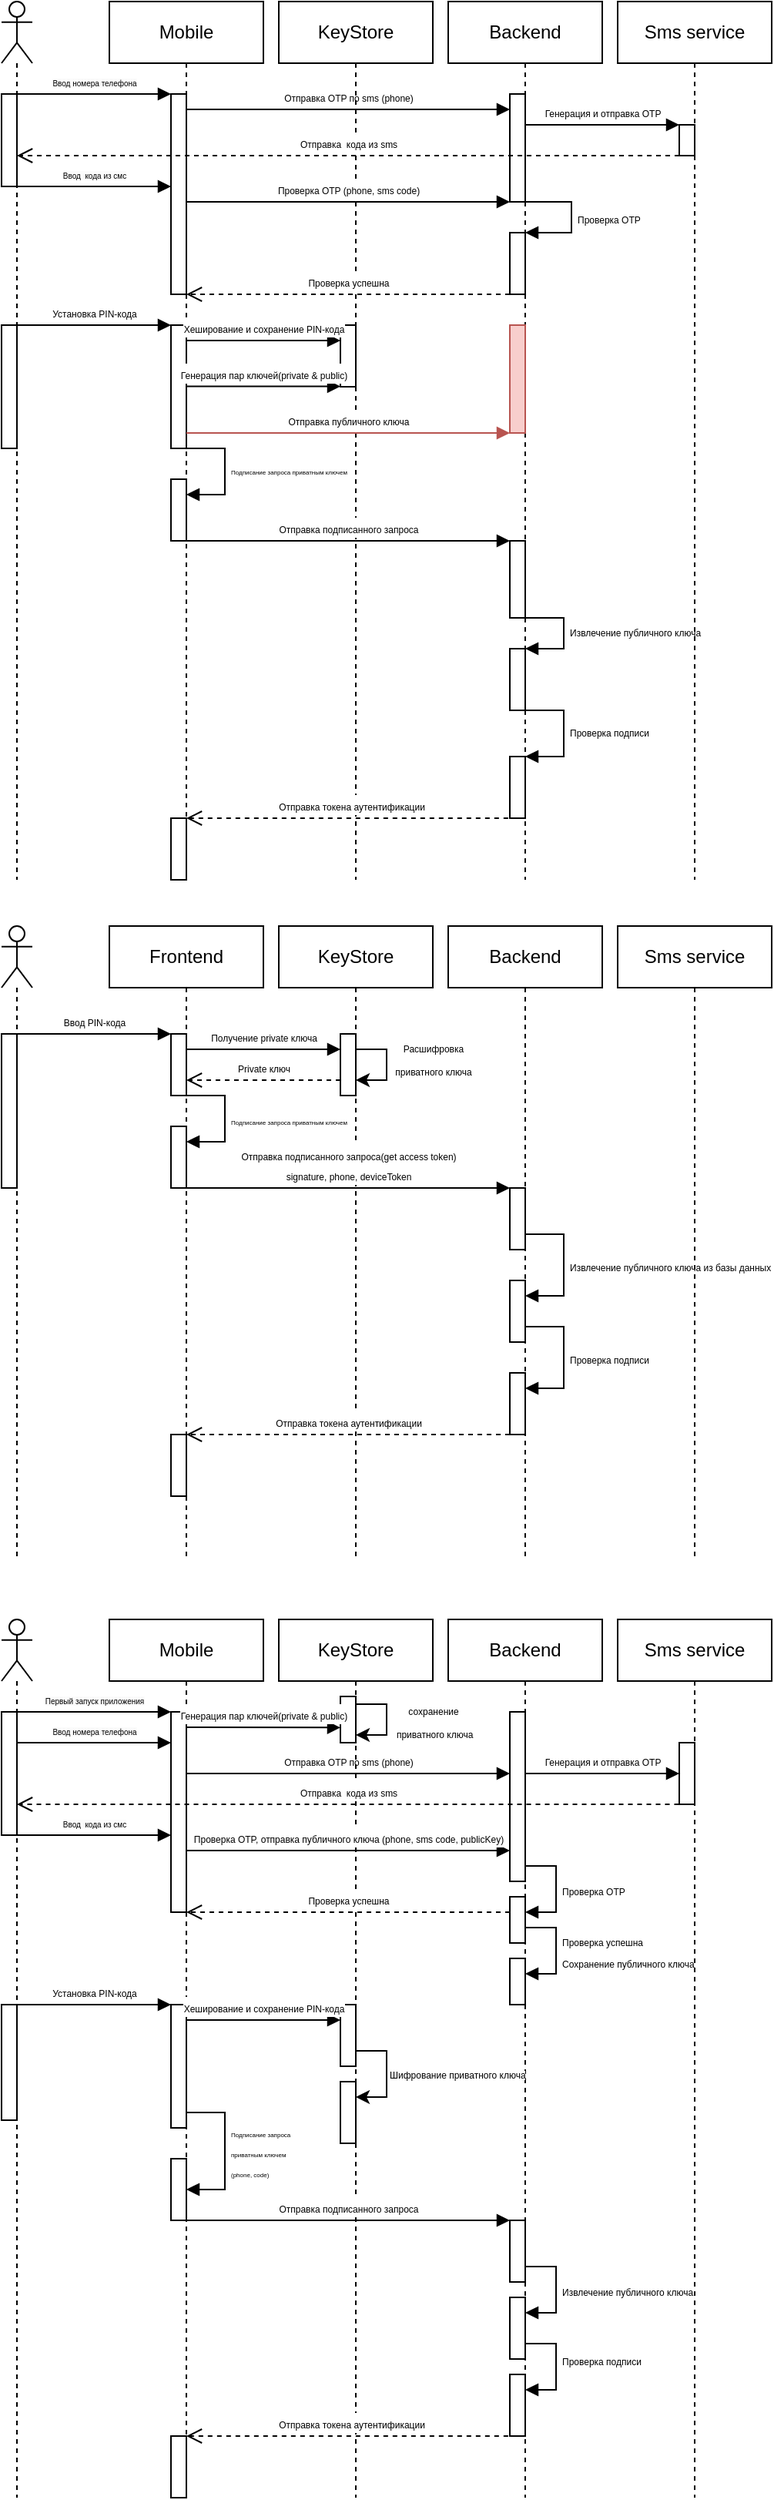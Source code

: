 <mxfile version="24.7.10">
  <diagram name="Page-1" id="2YBvvXClWsGukQMizWep">
    <mxGraphModel dx="610" dy="349" grid="1" gridSize="10" guides="1" tooltips="1" connect="1" arrows="1" fold="1" page="1" pageScale="1" pageWidth="850" pageHeight="1100" math="0" shadow="0">
      <root>
        <mxCell id="0" />
        <mxCell id="1" parent="0" />
        <mxCell id="j4ppFfh7coL_AdbM1LWi-5" value="" style="shape=umlLifeline;perimeter=lifelinePerimeter;whiteSpace=wrap;html=1;container=1;dropTarget=0;collapsible=0;recursiveResize=0;outlineConnect=0;portConstraint=eastwest;newEdgeStyle={&quot;curved&quot;:0,&quot;rounded&quot;:0};participant=umlActor;" vertex="1" parent="1">
          <mxGeometry x="90" y="30" width="20" height="570" as="geometry" />
        </mxCell>
        <mxCell id="j4ppFfh7coL_AdbM1LWi-47" value="" style="html=1;points=[[0,0,0,0,5],[0,1,0,0,-5],[1,0,0,0,5],[1,1,0,0,-5]];perimeter=orthogonalPerimeter;outlineConnect=0;targetShapes=umlLifeline;portConstraint=eastwest;newEdgeStyle={&quot;curved&quot;:0,&quot;rounded&quot;:0};" vertex="1" parent="j4ppFfh7coL_AdbM1LWi-5">
          <mxGeometry y="60" width="10" height="60" as="geometry" />
        </mxCell>
        <mxCell id="j4ppFfh7coL_AdbM1LWi-7" value="Mobile" style="shape=umlLifeline;perimeter=lifelinePerimeter;whiteSpace=wrap;html=1;container=1;dropTarget=0;collapsible=0;recursiveResize=0;outlineConnect=0;portConstraint=eastwest;newEdgeStyle={&quot;edgeStyle&quot;:&quot;elbowEdgeStyle&quot;,&quot;elbow&quot;:&quot;vertical&quot;,&quot;curved&quot;:0,&quot;rounded&quot;:0};" vertex="1" parent="1">
          <mxGeometry x="160" y="30" width="100" height="570" as="geometry" />
        </mxCell>
        <mxCell id="j4ppFfh7coL_AdbM1LWi-48" value="" style="html=1;points=[[0,0,0,0,5],[0,1,0,0,-5],[1,0,0,0,5],[1,1,0,0,-5]];perimeter=orthogonalPerimeter;outlineConnect=0;targetShapes=umlLifeline;portConstraint=eastwest;newEdgeStyle={&quot;curved&quot;:0,&quot;rounded&quot;:0};" vertex="1" parent="j4ppFfh7coL_AdbM1LWi-7">
          <mxGeometry x="40" y="60" width="10" height="130" as="geometry" />
        </mxCell>
        <mxCell id="j4ppFfh7coL_AdbM1LWi-63" value="" style="html=1;points=[[0,0,0,0,5],[0,1,0,0,-5],[1,0,0,0,5],[1,1,0,0,-5]];perimeter=orthogonalPerimeter;outlineConnect=0;targetShapes=umlLifeline;portConstraint=eastwest;newEdgeStyle={&quot;curved&quot;:0,&quot;rounded&quot;:0};" vertex="1" parent="j4ppFfh7coL_AdbM1LWi-7">
          <mxGeometry x="40" y="210" width="10" height="80" as="geometry" />
        </mxCell>
        <mxCell id="j4ppFfh7coL_AdbM1LWi-75" value="" style="html=1;points=[[0,0,0,0,5],[0,1,0,0,-5],[1,0,0,0,5],[1,1,0,0,-5]];perimeter=orthogonalPerimeter;outlineConnect=0;targetShapes=umlLifeline;portConstraint=eastwest;newEdgeStyle={&quot;curved&quot;:0,&quot;rounded&quot;:0};" vertex="1" parent="j4ppFfh7coL_AdbM1LWi-7">
          <mxGeometry x="40" y="310" width="10" height="40" as="geometry" />
        </mxCell>
        <mxCell id="j4ppFfh7coL_AdbM1LWi-76" value="&lt;font style=&quot;font-size: 4px;&quot;&gt;Подписание запроса приватным ключем&lt;/font&gt;" style="html=1;align=left;spacingLeft=2;endArrow=block;rounded=0;edgeStyle=orthogonalEdgeStyle;curved=0;rounded=0;" edge="1" target="j4ppFfh7coL_AdbM1LWi-75" parent="j4ppFfh7coL_AdbM1LWi-7">
          <mxGeometry relative="1" as="geometry">
            <mxPoint x="45" y="290" as="sourcePoint" />
            <Array as="points">
              <mxPoint x="75" y="320" />
            </Array>
          </mxGeometry>
        </mxCell>
        <mxCell id="j4ppFfh7coL_AdbM1LWi-88" value="" style="html=1;points=[[0,0,0,0,5],[0,1,0,0,-5],[1,0,0,0,5],[1,1,0,0,-5]];perimeter=orthogonalPerimeter;outlineConnect=0;targetShapes=umlLifeline;portConstraint=eastwest;newEdgeStyle={&quot;curved&quot;:0,&quot;rounded&quot;:0};" vertex="1" parent="j4ppFfh7coL_AdbM1LWi-7">
          <mxGeometry x="40" y="530" width="10" height="40" as="geometry" />
        </mxCell>
        <mxCell id="j4ppFfh7coL_AdbM1LWi-8" value="Backend" style="shape=umlLifeline;perimeter=lifelinePerimeter;whiteSpace=wrap;html=1;container=1;dropTarget=0;collapsible=0;recursiveResize=0;outlineConnect=0;portConstraint=eastwest;newEdgeStyle={&quot;edgeStyle&quot;:&quot;elbowEdgeStyle&quot;,&quot;elbow&quot;:&quot;vertical&quot;,&quot;curved&quot;:0,&quot;rounded&quot;:0};" vertex="1" parent="1">
          <mxGeometry x="380" y="30" width="100" height="570" as="geometry" />
        </mxCell>
        <mxCell id="j4ppFfh7coL_AdbM1LWi-53" value="" style="html=1;points=[[0,0,0,0,5],[0,1,0,0,-5],[1,0,0,0,5],[1,1,0,0,-5]];perimeter=orthogonalPerimeter;outlineConnect=0;targetShapes=umlLifeline;portConstraint=eastwest;newEdgeStyle={&quot;curved&quot;:0,&quot;rounded&quot;:0};" vertex="1" parent="j4ppFfh7coL_AdbM1LWi-8">
          <mxGeometry x="40" y="60" width="10" height="70" as="geometry" />
        </mxCell>
        <mxCell id="j4ppFfh7coL_AdbM1LWi-59" value="" style="html=1;points=[[0,0,0,0,5],[0,1,0,0,-5],[1,0,0,0,5],[1,1,0,0,-5]];perimeter=orthogonalPerimeter;outlineConnect=0;targetShapes=umlLifeline;portConstraint=eastwest;newEdgeStyle={&quot;curved&quot;:0,&quot;rounded&quot;:0};" vertex="1" parent="j4ppFfh7coL_AdbM1LWi-8">
          <mxGeometry x="40" y="150" width="10" height="40" as="geometry" />
        </mxCell>
        <mxCell id="j4ppFfh7coL_AdbM1LWi-60" value="&lt;font style=&quot;font-size: 6px;&quot;&gt;Проверка OTP&lt;/font&gt;" style="html=1;align=left;spacingLeft=2;endArrow=block;rounded=0;edgeStyle=orthogonalEdgeStyle;curved=0;rounded=0;" edge="1" parent="j4ppFfh7coL_AdbM1LWi-8">
          <mxGeometry relative="1" as="geometry">
            <mxPoint x="50" y="130" as="sourcePoint" />
            <Array as="points">
              <mxPoint x="80" y="130" />
              <mxPoint x="80" y="150" />
              <mxPoint x="50" y="150" />
            </Array>
            <mxPoint x="50" y="150" as="targetPoint" />
            <mxPoint as="offset" />
          </mxGeometry>
        </mxCell>
        <mxCell id="j4ppFfh7coL_AdbM1LWi-65" value="" style="html=1;points=[[0,0,0,0,5],[0,1,0,0,-5],[1,0,0,0,5],[1,1,0,0,-5]];perimeter=orthogonalPerimeter;outlineConnect=0;targetShapes=umlLifeline;portConstraint=eastwest;newEdgeStyle={&quot;curved&quot;:0,&quot;rounded&quot;:0};fillColor=#f8cecc;strokeColor=#b85450;" vertex="1" parent="j4ppFfh7coL_AdbM1LWi-8">
          <mxGeometry x="40" y="210" width="10" height="70" as="geometry" />
        </mxCell>
        <mxCell id="j4ppFfh7coL_AdbM1LWi-81" value="" style="html=1;points=[[0,0,0,0,5],[0,1,0,0,-5],[1,0,0,0,5],[1,1,0,0,-5]];perimeter=orthogonalPerimeter;outlineConnect=0;targetShapes=umlLifeline;portConstraint=eastwest;newEdgeStyle={&quot;curved&quot;:0,&quot;rounded&quot;:0};" vertex="1" parent="j4ppFfh7coL_AdbM1LWi-8">
          <mxGeometry x="40" y="350" width="10" height="50" as="geometry" />
        </mxCell>
        <mxCell id="j4ppFfh7coL_AdbM1LWi-83" value="" style="html=1;points=[[0,0,0,0,5],[0,1,0,0,-5],[1,0,0,0,5],[1,1,0,0,-5]];perimeter=orthogonalPerimeter;outlineConnect=0;targetShapes=umlLifeline;portConstraint=eastwest;newEdgeStyle={&quot;curved&quot;:0,&quot;rounded&quot;:0};" vertex="1" parent="j4ppFfh7coL_AdbM1LWi-8">
          <mxGeometry x="40" y="420" width="10" height="40" as="geometry" />
        </mxCell>
        <mxCell id="j4ppFfh7coL_AdbM1LWi-84" value="&lt;font style=&quot;font-size: 6px;&quot;&gt;Извлечение публичного ключа&lt;/font&gt;" style="html=1;align=left;spacingLeft=2;endArrow=block;rounded=0;edgeStyle=orthogonalEdgeStyle;curved=0;rounded=0;" edge="1" target="j4ppFfh7coL_AdbM1LWi-83" parent="j4ppFfh7coL_AdbM1LWi-8">
          <mxGeometry relative="1" as="geometry">
            <mxPoint x="45" y="400" as="sourcePoint" />
            <Array as="points">
              <mxPoint x="75" y="400" />
              <mxPoint x="75" y="420" />
            </Array>
          </mxGeometry>
        </mxCell>
        <mxCell id="j4ppFfh7coL_AdbM1LWi-85" value="" style="html=1;points=[[0,0,0,0,5],[0,1,0,0,-5],[1,0,0,0,5],[1,1,0,0,-5]];perimeter=orthogonalPerimeter;outlineConnect=0;targetShapes=umlLifeline;portConstraint=eastwest;newEdgeStyle={&quot;curved&quot;:0,&quot;rounded&quot;:0};" vertex="1" parent="j4ppFfh7coL_AdbM1LWi-8">
          <mxGeometry x="40" y="490" width="10" height="40" as="geometry" />
        </mxCell>
        <mxCell id="j4ppFfh7coL_AdbM1LWi-86" value="&lt;font style=&quot;font-size: 6px;&quot;&gt;Проверка подписи&lt;/font&gt;" style="html=1;align=left;spacingLeft=2;endArrow=block;rounded=0;edgeStyle=orthogonalEdgeStyle;curved=0;rounded=0;" edge="1" target="j4ppFfh7coL_AdbM1LWi-85" parent="j4ppFfh7coL_AdbM1LWi-8">
          <mxGeometry relative="1" as="geometry">
            <mxPoint x="45" y="460" as="sourcePoint" />
            <Array as="points">
              <mxPoint x="75" y="490" />
            </Array>
          </mxGeometry>
        </mxCell>
        <mxCell id="j4ppFfh7coL_AdbM1LWi-18" value="&lt;span style=&quot;font-size: 5px; background-color: rgb(251, 251, 251);&quot;&gt;Ввод номера телефона&lt;/span&gt;" style="html=1;verticalAlign=bottom;endArrow=block;curved=0;rounded=0;" edge="1" parent="1">
          <mxGeometry x="0.003" width="80" relative="1" as="geometry">
            <mxPoint x="100" y="90" as="sourcePoint" />
            <mxPoint x="200" y="90" as="targetPoint" />
            <mxPoint as="offset" />
          </mxGeometry>
        </mxCell>
        <mxCell id="j4ppFfh7coL_AdbM1LWi-19" value="&lt;div style=&quot;&quot;&gt;&lt;span style=&quot;font-size: 6px;&quot;&gt;Отправка OTP по sms (phone)&lt;/span&gt;&lt;/div&gt;" style="html=1;verticalAlign=bottom;endArrow=block;curved=0;rounded=0;align=center;" edge="1" parent="1">
          <mxGeometry width="80" relative="1" as="geometry">
            <mxPoint x="209.997" y="100" as="sourcePoint" />
            <mxPoint x="420" y="100" as="targetPoint" />
            <Array as="points">
              <mxPoint x="400" y="100" />
            </Array>
          </mxGeometry>
        </mxCell>
        <mxCell id="j4ppFfh7coL_AdbM1LWi-41" value="KeyStore" style="shape=umlLifeline;perimeter=lifelinePerimeter;whiteSpace=wrap;html=1;container=1;dropTarget=0;collapsible=0;recursiveResize=0;outlineConnect=0;portConstraint=eastwest;newEdgeStyle={&quot;curved&quot;:0,&quot;rounded&quot;:0};" vertex="1" parent="1">
          <mxGeometry x="270" y="30" width="100" height="570" as="geometry" />
        </mxCell>
        <mxCell id="j4ppFfh7coL_AdbM1LWi-64" value="" style="html=1;points=[[0,0,0,0,5],[0,1,0,0,-5],[1,0,0,0,5],[1,1,0,0,-5]];perimeter=orthogonalPerimeter;outlineConnect=0;targetShapes=umlLifeline;portConstraint=eastwest;newEdgeStyle={&quot;curved&quot;:0,&quot;rounded&quot;:0};" vertex="1" parent="j4ppFfh7coL_AdbM1LWi-41">
          <mxGeometry x="40" y="210" width="10" height="40" as="geometry" />
        </mxCell>
        <mxCell id="j4ppFfh7coL_AdbM1LWi-42" value="&lt;span style=&quot;font-size: 5px; background-color: rgb(251, 251, 251);&quot;&gt;Ввод&amp;nbsp; кода из смс&lt;/span&gt;" style="html=1;verticalAlign=bottom;endArrow=block;curved=0;rounded=0;" edge="1" parent="1">
          <mxGeometry x="0.003" width="80" relative="1" as="geometry">
            <mxPoint x="100" y="150" as="sourcePoint" />
            <mxPoint x="200" y="150" as="targetPoint" />
            <mxPoint as="offset" />
          </mxGeometry>
        </mxCell>
        <mxCell id="j4ppFfh7coL_AdbM1LWi-54" value="Sms service" style="shape=umlLifeline;perimeter=lifelinePerimeter;whiteSpace=wrap;html=1;container=1;dropTarget=0;collapsible=0;recursiveResize=0;outlineConnect=0;portConstraint=eastwest;newEdgeStyle={&quot;curved&quot;:0,&quot;rounded&quot;:0};" vertex="1" parent="1">
          <mxGeometry x="490" y="30" width="100" height="570" as="geometry" />
        </mxCell>
        <mxCell id="j4ppFfh7coL_AdbM1LWi-55" value="" style="html=1;points=[[0,0,0,0,5],[0,1,0,0,-5],[1,0,0,0,5],[1,1,0,0,-5]];perimeter=orthogonalPerimeter;outlineConnect=0;targetShapes=umlLifeline;portConstraint=eastwest;newEdgeStyle={&quot;curved&quot;:0,&quot;rounded&quot;:0};" vertex="1" parent="j4ppFfh7coL_AdbM1LWi-54">
          <mxGeometry x="40" y="80" width="10" height="20" as="geometry" />
        </mxCell>
        <mxCell id="j4ppFfh7coL_AdbM1LWi-56" value="&lt;font style=&quot;font-size: 6px;&quot;&gt;Генерация и отправка OTP&lt;/font&gt;" style="html=1;verticalAlign=bottom;endArrow=block;curved=0;rounded=0;" edge="1" parent="1" target="j4ppFfh7coL_AdbM1LWi-55">
          <mxGeometry width="80" relative="1" as="geometry">
            <mxPoint x="430" y="110" as="sourcePoint" />
            <mxPoint x="510" y="110" as="targetPoint" />
            <mxPoint as="offset" />
          </mxGeometry>
        </mxCell>
        <mxCell id="j4ppFfh7coL_AdbM1LWi-58" value="&lt;font style=&quot;font-size: 6px;&quot;&gt;Проверка OTP (phone, sms code)&lt;/font&gt;" style="html=1;verticalAlign=bottom;endArrow=block;curved=0;rounded=0;" edge="1" parent="1">
          <mxGeometry width="80" relative="1" as="geometry">
            <mxPoint x="210" y="160" as="sourcePoint" />
            <mxPoint x="420" y="160" as="targetPoint" />
          </mxGeometry>
        </mxCell>
        <mxCell id="j4ppFfh7coL_AdbM1LWi-61" value="&lt;font style=&quot;font-size: 6px;&quot;&gt;Проверка успешна&lt;/font&gt;" style="html=1;verticalAlign=bottom;endArrow=open;dashed=1;endSize=8;curved=0;rounded=0;" edge="1" parent="1" target="j4ppFfh7coL_AdbM1LWi-7">
          <mxGeometry relative="1" as="geometry">
            <mxPoint x="420" y="220" as="sourcePoint" />
            <mxPoint x="340" y="220" as="targetPoint" />
          </mxGeometry>
        </mxCell>
        <mxCell id="j4ppFfh7coL_AdbM1LWi-62" value="" style="html=1;points=[[0,0,0,0,5],[0,1,0,0,-5],[1,0,0,0,5],[1,1,0,0,-5]];perimeter=orthogonalPerimeter;outlineConnect=0;targetShapes=umlLifeline;portConstraint=eastwest;newEdgeStyle={&quot;curved&quot;:0,&quot;rounded&quot;:0};" vertex="1" parent="1">
          <mxGeometry x="90" y="240" width="10" height="80" as="geometry" />
        </mxCell>
        <mxCell id="j4ppFfh7coL_AdbM1LWi-66" value="&lt;font style=&quot;font-size: 6px;&quot;&gt;Установка PIN-кода&lt;/font&gt;" style="html=1;verticalAlign=bottom;endArrow=block;curved=0;rounded=0;" edge="1" parent="1" target="j4ppFfh7coL_AdbM1LWi-63">
          <mxGeometry width="80" relative="1" as="geometry">
            <mxPoint x="100" y="240" as="sourcePoint" />
            <mxPoint x="180" y="240" as="targetPoint" />
          </mxGeometry>
        </mxCell>
        <mxCell id="j4ppFfh7coL_AdbM1LWi-67" value="&lt;font style=&quot;font-size: 6px;&quot;&gt;Хеширование и сохранение PIN-кода&lt;/font&gt;" style="html=1;verticalAlign=bottom;endArrow=block;curved=0;rounded=0;" edge="1" parent="1" target="j4ppFfh7coL_AdbM1LWi-64">
          <mxGeometry width="80" relative="1" as="geometry">
            <mxPoint x="210" y="250" as="sourcePoint" />
            <mxPoint x="290" y="250" as="targetPoint" />
            <mxPoint as="offset" />
          </mxGeometry>
        </mxCell>
        <mxCell id="j4ppFfh7coL_AdbM1LWi-69" value="&lt;font style=&quot;font-size: 6px;&quot;&gt;Генерация пар ключей(private &amp;amp; public)&lt;/font&gt;" style="html=1;verticalAlign=bottom;endArrow=block;curved=0;rounded=0;" edge="1" parent="1" target="j4ppFfh7coL_AdbM1LWi-64">
          <mxGeometry width="80" relative="1" as="geometry">
            <mxPoint x="210" y="279.8" as="sourcePoint" />
            <mxPoint x="290" y="279.8" as="targetPoint" />
            <mxPoint as="offset" />
          </mxGeometry>
        </mxCell>
        <mxCell id="j4ppFfh7coL_AdbM1LWi-70" value="&lt;font style=&quot;font-size: 6px;&quot;&gt;Отправка публичного ключа&lt;/font&gt;" style="html=1;verticalAlign=bottom;endArrow=block;curved=0;rounded=0;fillColor=#f8cecc;strokeColor=#b85450;" edge="1" parent="1">
          <mxGeometry width="80" relative="1" as="geometry">
            <mxPoint x="210" y="310" as="sourcePoint" />
            <mxPoint x="420" y="310" as="targetPoint" />
            <Array as="points">
              <mxPoint x="350" y="310" />
            </Array>
          </mxGeometry>
        </mxCell>
        <mxCell id="j4ppFfh7coL_AdbM1LWi-82" value="&lt;font style=&quot;font-size: 6px;&quot;&gt;Отправка подписанного запроса&lt;/font&gt;" style="html=1;verticalAlign=bottom;endArrow=block;curved=0;rounded=0;" edge="1" parent="1" target="j4ppFfh7coL_AdbM1LWi-81">
          <mxGeometry width="80" relative="1" as="geometry">
            <mxPoint x="210" y="380" as="sourcePoint" />
            <mxPoint x="290" y="380" as="targetPoint" />
          </mxGeometry>
        </mxCell>
        <mxCell id="j4ppFfh7coL_AdbM1LWi-87" value="&lt;font style=&quot;font-size: 6px;&quot;&gt;Отправка токена аутентификации&lt;/font&gt;" style="html=1;verticalAlign=bottom;endArrow=open;dashed=1;endSize=8;curved=0;rounded=0;" edge="1" parent="1" target="j4ppFfh7coL_AdbM1LWi-88">
          <mxGeometry relative="1" as="geometry">
            <mxPoint x="424.92" y="560" as="sourcePoint" />
            <mxPoint x="215.087" y="560" as="targetPoint" />
          </mxGeometry>
        </mxCell>
        <mxCell id="j4ppFfh7coL_AdbM1LWi-92" value="" style="shape=umlLifeline;perimeter=lifelinePerimeter;whiteSpace=wrap;html=1;container=1;dropTarget=0;collapsible=0;recursiveResize=0;outlineConnect=0;portConstraint=eastwest;newEdgeStyle={&quot;curved&quot;:0,&quot;rounded&quot;:0};participant=umlActor;" vertex="1" parent="1">
          <mxGeometry x="90" y="630" width="20" height="410" as="geometry" />
        </mxCell>
        <mxCell id="j4ppFfh7coL_AdbM1LWi-113" value="" style="html=1;points=[[0,0,0,0,5],[0,1,0,0,-5],[1,0,0,0,5],[1,1,0,0,-5]];perimeter=orthogonalPerimeter;outlineConnect=0;targetShapes=umlLifeline;portConstraint=eastwest;newEdgeStyle={&quot;curved&quot;:0,&quot;rounded&quot;:0};" vertex="1" parent="j4ppFfh7coL_AdbM1LWi-92">
          <mxGeometry y="70" width="10" height="100" as="geometry" />
        </mxCell>
        <mxCell id="j4ppFfh7coL_AdbM1LWi-94" value="Frontend" style="shape=umlLifeline;perimeter=lifelinePerimeter;whiteSpace=wrap;html=1;container=1;dropTarget=0;collapsible=0;recursiveResize=0;outlineConnect=0;portConstraint=eastwest;newEdgeStyle={&quot;edgeStyle&quot;:&quot;elbowEdgeStyle&quot;,&quot;elbow&quot;:&quot;vertical&quot;,&quot;curved&quot;:0,&quot;rounded&quot;:0};" vertex="1" parent="1">
          <mxGeometry x="160" y="630" width="100" height="410" as="geometry" />
        </mxCell>
        <mxCell id="j4ppFfh7coL_AdbM1LWi-115" value="" style="html=1;points=[[0,0,0,0,5],[0,1,0,0,-5],[1,0,0,0,5],[1,1,0,0,-5]];perimeter=orthogonalPerimeter;outlineConnect=0;targetShapes=umlLifeline;portConstraint=eastwest;newEdgeStyle={&quot;curved&quot;:0,&quot;rounded&quot;:0};" vertex="1" parent="j4ppFfh7coL_AdbM1LWi-94">
          <mxGeometry x="40" y="70" width="10" height="40" as="geometry" />
        </mxCell>
        <mxCell id="j4ppFfh7coL_AdbM1LWi-120" value="" style="html=1;points=[[0,0,0,0,5],[0,1,0,0,-5],[1,0,0,0,5],[1,1,0,0,-5]];perimeter=orthogonalPerimeter;outlineConnect=0;targetShapes=umlLifeline;portConstraint=eastwest;newEdgeStyle={&quot;curved&quot;:0,&quot;rounded&quot;:0};" vertex="1" parent="j4ppFfh7coL_AdbM1LWi-94">
          <mxGeometry x="40" y="130" width="10" height="40" as="geometry" />
        </mxCell>
        <mxCell id="j4ppFfh7coL_AdbM1LWi-121" value="&lt;span style=&quot;font-size: 4px;&quot;&gt;Подписание запроса приватным ключем&lt;/span&gt;" style="html=1;align=left;spacingLeft=2;endArrow=block;rounded=0;edgeStyle=orthogonalEdgeStyle;curved=0;rounded=0;" edge="1" target="j4ppFfh7coL_AdbM1LWi-120" parent="j4ppFfh7coL_AdbM1LWi-94" source="j4ppFfh7coL_AdbM1LWi-115">
          <mxGeometry relative="1" as="geometry">
            <mxPoint x="45" y="110" as="sourcePoint" />
            <Array as="points">
              <mxPoint x="75" y="110" />
              <mxPoint x="75" y="140" />
            </Array>
          </mxGeometry>
        </mxCell>
        <mxCell id="j4ppFfh7coL_AdbM1LWi-130" value="" style="html=1;points=[[0,0,0,0,5],[0,1,0,0,-5],[1,0,0,0,5],[1,1,0,0,-5]];perimeter=orthogonalPerimeter;outlineConnect=0;targetShapes=umlLifeline;portConstraint=eastwest;newEdgeStyle={&quot;curved&quot;:0,&quot;rounded&quot;:0};" vertex="1" parent="j4ppFfh7coL_AdbM1LWi-94">
          <mxGeometry x="40" y="330" width="10" height="40" as="geometry" />
        </mxCell>
        <mxCell id="j4ppFfh7coL_AdbM1LWi-99" value="KeyStore" style="shape=umlLifeline;perimeter=lifelinePerimeter;whiteSpace=wrap;html=1;container=1;dropTarget=0;collapsible=0;recursiveResize=0;outlineConnect=0;portConstraint=eastwest;newEdgeStyle={&quot;curved&quot;:0,&quot;rounded&quot;:0};" vertex="1" parent="1">
          <mxGeometry x="270" y="630" width="100" height="410" as="geometry" />
        </mxCell>
        <mxCell id="j4ppFfh7coL_AdbM1LWi-116" value="" style="html=1;points=[[0,0,0,0,5],[0,1,0,0,-5],[1,0,0,0,5],[1,1,0,0,-5]];perimeter=orthogonalPerimeter;outlineConnect=0;targetShapes=umlLifeline;portConstraint=eastwest;newEdgeStyle={&quot;curved&quot;:0,&quot;rounded&quot;:0};" vertex="1" parent="j4ppFfh7coL_AdbM1LWi-99">
          <mxGeometry x="40" y="70" width="10" height="40" as="geometry" />
        </mxCell>
        <mxCell id="j4ppFfh7coL_AdbM1LWi-190" style="edgeStyle=orthogonalEdgeStyle;rounded=0;orthogonalLoop=1;jettySize=auto;html=1;curved=0;elbow=vertical;" edge="1" parent="j4ppFfh7coL_AdbM1LWi-99" source="j4ppFfh7coL_AdbM1LWi-116" target="j4ppFfh7coL_AdbM1LWi-116">
          <mxGeometry relative="1" as="geometry" />
        </mxCell>
        <mxCell id="j4ppFfh7coL_AdbM1LWi-101" value="Backend" style="shape=umlLifeline;perimeter=lifelinePerimeter;whiteSpace=wrap;html=1;container=1;dropTarget=0;collapsible=0;recursiveResize=0;outlineConnect=0;portConstraint=eastwest;newEdgeStyle={&quot;edgeStyle&quot;:&quot;elbowEdgeStyle&quot;,&quot;elbow&quot;:&quot;vertical&quot;,&quot;curved&quot;:0,&quot;rounded&quot;:0};" vertex="1" parent="1">
          <mxGeometry x="380" y="630" width="100" height="410" as="geometry" />
        </mxCell>
        <mxCell id="j4ppFfh7coL_AdbM1LWi-123" value="" style="html=1;points=[[0,0,0,0,5],[0,1,0,0,-5],[1,0,0,0,5],[1,1,0,0,-5]];perimeter=orthogonalPerimeter;outlineConnect=0;targetShapes=umlLifeline;portConstraint=eastwest;newEdgeStyle={&quot;curved&quot;:0,&quot;rounded&quot;:0};" vertex="1" parent="j4ppFfh7coL_AdbM1LWi-101">
          <mxGeometry x="40" y="170" width="10" height="40" as="geometry" />
        </mxCell>
        <mxCell id="j4ppFfh7coL_AdbM1LWi-126" value="" style="html=1;points=[[0,0,0,0,5],[0,1,0,0,-5],[1,0,0,0,5],[1,1,0,0,-5]];perimeter=orthogonalPerimeter;outlineConnect=0;targetShapes=umlLifeline;portConstraint=eastwest;newEdgeStyle={&quot;curved&quot;:0,&quot;rounded&quot;:0};" vertex="1" parent="j4ppFfh7coL_AdbM1LWi-101">
          <mxGeometry x="40" y="230" width="10" height="40" as="geometry" />
        </mxCell>
        <mxCell id="j4ppFfh7coL_AdbM1LWi-127" value="&lt;font style=&quot;font-size: 6px;&quot;&gt;Извлечение публичного ключа из базы данных&lt;/font&gt;" style="html=1;align=left;spacingLeft=2;endArrow=block;rounded=0;edgeStyle=orthogonalEdgeStyle;curved=0;rounded=0;" edge="1" target="j4ppFfh7coL_AdbM1LWi-126" parent="j4ppFfh7coL_AdbM1LWi-101" source="j4ppFfh7coL_AdbM1LWi-123">
          <mxGeometry relative="1" as="geometry">
            <mxPoint x="45" y="210" as="sourcePoint" />
            <Array as="points">
              <mxPoint x="75" y="200" />
              <mxPoint x="75" y="240" />
            </Array>
          </mxGeometry>
        </mxCell>
        <mxCell id="j4ppFfh7coL_AdbM1LWi-128" value="" style="html=1;points=[[0,0,0,0,5],[0,1,0,0,-5],[1,0,0,0,5],[1,1,0,0,-5]];perimeter=orthogonalPerimeter;outlineConnect=0;targetShapes=umlLifeline;portConstraint=eastwest;newEdgeStyle={&quot;curved&quot;:0,&quot;rounded&quot;:0};" vertex="1" parent="j4ppFfh7coL_AdbM1LWi-101">
          <mxGeometry x="40" y="290" width="10" height="40" as="geometry" />
        </mxCell>
        <mxCell id="j4ppFfh7coL_AdbM1LWi-129" value="&lt;span style=&quot;font-size: 6px;&quot;&gt;Проверка подписи&lt;/span&gt;" style="html=1;align=left;spacingLeft=2;endArrow=block;rounded=0;edgeStyle=orthogonalEdgeStyle;curved=0;rounded=0;" edge="1" target="j4ppFfh7coL_AdbM1LWi-128" parent="j4ppFfh7coL_AdbM1LWi-101" source="j4ppFfh7coL_AdbM1LWi-126">
          <mxGeometry relative="1" as="geometry">
            <mxPoint x="45" y="280" as="sourcePoint" />
            <Array as="points">
              <mxPoint x="75" y="260" />
              <mxPoint x="75" y="300" />
            </Array>
          </mxGeometry>
        </mxCell>
        <mxCell id="j4ppFfh7coL_AdbM1LWi-111" value="Sms service" style="shape=umlLifeline;perimeter=lifelinePerimeter;whiteSpace=wrap;html=1;container=1;dropTarget=0;collapsible=0;recursiveResize=0;outlineConnect=0;portConstraint=eastwest;newEdgeStyle={&quot;curved&quot;:0,&quot;rounded&quot;:0};" vertex="1" parent="1">
          <mxGeometry x="490" y="630" width="100" height="410" as="geometry" />
        </mxCell>
        <mxCell id="j4ppFfh7coL_AdbM1LWi-114" value="&lt;font style=&quot;font-size: 6px;&quot;&gt;Ввод PIN-кода&lt;/font&gt;" style="html=1;verticalAlign=bottom;endArrow=block;curved=0;rounded=0;" edge="1" parent="1">
          <mxGeometry width="80" relative="1" as="geometry">
            <mxPoint x="100" y="700" as="sourcePoint" />
            <mxPoint x="200" y="700" as="targetPoint" />
            <Array as="points">
              <mxPoint x="170" y="700" />
            </Array>
          </mxGeometry>
        </mxCell>
        <mxCell id="j4ppFfh7coL_AdbM1LWi-117" value="&lt;font style=&quot;font-size: 6px;&quot;&gt;Получение private ключа&lt;/font&gt;" style="html=1;verticalAlign=bottom;endArrow=block;curved=0;rounded=0;" edge="1" parent="1" source="j4ppFfh7coL_AdbM1LWi-94" target="j4ppFfh7coL_AdbM1LWi-116">
          <mxGeometry width="80" relative="1" as="geometry">
            <mxPoint x="230" y="710" as="sourcePoint" />
            <mxPoint x="310" y="710" as="targetPoint" />
            <Array as="points">
              <mxPoint x="260" y="710" />
            </Array>
          </mxGeometry>
        </mxCell>
        <mxCell id="j4ppFfh7coL_AdbM1LWi-122" value="&lt;span style=&quot;font-size: 6px;&quot;&gt;Отправка подписанного запроса(get access token)&lt;/span&gt;&lt;div&gt;&lt;span style=&quot;font-size: 6px;&quot;&gt;signature, phone, deviceToken&lt;/span&gt;&lt;/div&gt;" style="html=1;verticalAlign=bottom;endArrow=block;curved=0;rounded=0;" edge="1" parent="1" target="j4ppFfh7coL_AdbM1LWi-123">
          <mxGeometry width="80" relative="1" as="geometry">
            <mxPoint x="210" y="800" as="sourcePoint" />
            <mxPoint x="290" y="800" as="targetPoint" />
          </mxGeometry>
        </mxCell>
        <mxCell id="j4ppFfh7coL_AdbM1LWi-131" value="&lt;span style=&quot;font-size: 6px;&quot;&gt;Отправка токена аутентификации&lt;/span&gt;" style="html=1;verticalAlign=bottom;endArrow=open;dashed=1;endSize=8;curved=0;rounded=0;" edge="1" parent="1">
          <mxGeometry relative="1" as="geometry">
            <mxPoint x="420" y="960" as="sourcePoint" />
            <mxPoint x="209.987" y="960" as="targetPoint" />
          </mxGeometry>
        </mxCell>
        <mxCell id="j4ppFfh7coL_AdbM1LWi-134" value="&lt;font style=&quot;font-size: 6px;&quot;&gt;Private ключ&lt;/font&gt;" style="html=1;verticalAlign=bottom;endArrow=open;dashed=1;endSize=8;curved=0;rounded=0;" edge="1" parent="1" target="j4ppFfh7coL_AdbM1LWi-94">
          <mxGeometry relative="1" as="geometry">
            <mxPoint x="310" y="730" as="sourcePoint" />
            <mxPoint x="230" y="730" as="targetPoint" />
          </mxGeometry>
        </mxCell>
        <mxCell id="j4ppFfh7coL_AdbM1LWi-136" value="&lt;span style=&quot;font-size: 6px;&quot;&gt;Отправка&amp;nbsp; кода из sms&lt;/span&gt;" style="html=1;verticalAlign=bottom;endArrow=open;dashed=1;endSize=8;curved=0;rounded=0;" edge="1" parent="1" target="j4ppFfh7coL_AdbM1LWi-5">
          <mxGeometry relative="1" as="geometry">
            <mxPoint x="530" y="130" as="sourcePoint" />
            <mxPoint x="450" y="130" as="targetPoint" />
          </mxGeometry>
        </mxCell>
        <mxCell id="j4ppFfh7coL_AdbM1LWi-137" value="" style="shape=umlLifeline;perimeter=lifelinePerimeter;whiteSpace=wrap;html=1;container=1;dropTarget=0;collapsible=0;recursiveResize=0;outlineConnect=0;portConstraint=eastwest;newEdgeStyle={&quot;curved&quot;:0,&quot;rounded&quot;:0};participant=umlActor;" vertex="1" parent="1">
          <mxGeometry x="90" y="1080" width="20" height="570" as="geometry" />
        </mxCell>
        <mxCell id="j4ppFfh7coL_AdbM1LWi-138" value="" style="html=1;points=[[0,0,0,0,5],[0,1,0,0,-5],[1,0,0,0,5],[1,1,0,0,-5]];perimeter=orthogonalPerimeter;outlineConnect=0;targetShapes=umlLifeline;portConstraint=eastwest;newEdgeStyle={&quot;curved&quot;:0,&quot;rounded&quot;:0};" vertex="1" parent="j4ppFfh7coL_AdbM1LWi-137">
          <mxGeometry y="60" width="10" height="80" as="geometry" />
        </mxCell>
        <mxCell id="j4ppFfh7coL_AdbM1LWi-165" value="" style="html=1;points=[[0,0,0,0,5],[0,1,0,0,-5],[1,0,0,0,5],[1,1,0,0,-5]];perimeter=orthogonalPerimeter;outlineConnect=0;targetShapes=umlLifeline;portConstraint=eastwest;newEdgeStyle={&quot;curved&quot;:0,&quot;rounded&quot;:0};" vertex="1" parent="j4ppFfh7coL_AdbM1LWi-137">
          <mxGeometry y="250" width="10" height="75" as="geometry" />
        </mxCell>
        <mxCell id="j4ppFfh7coL_AdbM1LWi-139" value="Mobile" style="shape=umlLifeline;perimeter=lifelinePerimeter;whiteSpace=wrap;html=1;container=1;dropTarget=0;collapsible=0;recursiveResize=0;outlineConnect=0;portConstraint=eastwest;newEdgeStyle={&quot;edgeStyle&quot;:&quot;elbowEdgeStyle&quot;,&quot;elbow&quot;:&quot;vertical&quot;,&quot;curved&quot;:0,&quot;rounded&quot;:0};" vertex="1" parent="1">
          <mxGeometry x="160" y="1080" width="100" height="570" as="geometry" />
        </mxCell>
        <mxCell id="j4ppFfh7coL_AdbM1LWi-140" value="" style="html=1;points=[[0,0,0,0,5],[0,1,0,0,-5],[1,0,0,0,5],[1,1,0,0,-5]];perimeter=orthogonalPerimeter;outlineConnect=0;targetShapes=umlLifeline;portConstraint=eastwest;newEdgeStyle={&quot;curved&quot;:0,&quot;rounded&quot;:0};" vertex="1" parent="j4ppFfh7coL_AdbM1LWi-139">
          <mxGeometry x="40" y="60" width="10" height="130" as="geometry" />
        </mxCell>
        <mxCell id="j4ppFfh7coL_AdbM1LWi-141" value="" style="html=1;points=[[0,0,0,0,5],[0,1,0,0,-5],[1,0,0,0,5],[1,1,0,0,-5]];perimeter=orthogonalPerimeter;outlineConnect=0;targetShapes=umlLifeline;portConstraint=eastwest;newEdgeStyle={&quot;curved&quot;:0,&quot;rounded&quot;:0};" vertex="1" parent="j4ppFfh7coL_AdbM1LWi-139">
          <mxGeometry x="40" y="250" width="10" height="80" as="geometry" />
        </mxCell>
        <mxCell id="j4ppFfh7coL_AdbM1LWi-142" value="" style="html=1;points=[[0,0,0,0,5],[0,1,0,0,-5],[1,0,0,0,5],[1,1,0,0,-5]];perimeter=orthogonalPerimeter;outlineConnect=0;targetShapes=umlLifeline;portConstraint=eastwest;newEdgeStyle={&quot;curved&quot;:0,&quot;rounded&quot;:0};" vertex="1" parent="j4ppFfh7coL_AdbM1LWi-139">
          <mxGeometry x="40" y="350" width="10" height="40" as="geometry" />
        </mxCell>
        <mxCell id="j4ppFfh7coL_AdbM1LWi-143" value="&lt;font style=&quot;font-size: 4px;&quot;&gt;Подписание запроса&amp;nbsp;&lt;/font&gt;&lt;div&gt;&lt;font style=&quot;font-size: 4px;&quot;&gt;приватным ключем&amp;nbsp;&lt;br&gt;&lt;/font&gt;&lt;/div&gt;&lt;div&gt;&lt;font style=&quot;font-size: 4px;&quot;&gt;(phone, code)&lt;/font&gt;&lt;/div&gt;" style="html=1;align=left;spacingLeft=2;endArrow=block;rounded=0;edgeStyle=orthogonalEdgeStyle;curved=0;rounded=0;" edge="1" parent="j4ppFfh7coL_AdbM1LWi-139" target="j4ppFfh7coL_AdbM1LWi-142" source="j4ppFfh7coL_AdbM1LWi-141">
          <mxGeometry relative="1" as="geometry">
            <mxPoint x="45" y="290" as="sourcePoint" />
            <Array as="points">
              <mxPoint x="75" y="320" />
              <mxPoint x="75" y="370" />
            </Array>
          </mxGeometry>
        </mxCell>
        <mxCell id="j4ppFfh7coL_AdbM1LWi-144" value="" style="html=1;points=[[0,0,0,0,5],[0,1,0,0,-5],[1,0,0,0,5],[1,1,0,0,-5]];perimeter=orthogonalPerimeter;outlineConnect=0;targetShapes=umlLifeline;portConstraint=eastwest;newEdgeStyle={&quot;curved&quot;:0,&quot;rounded&quot;:0};" vertex="1" parent="j4ppFfh7coL_AdbM1LWi-139">
          <mxGeometry x="40" y="530" width="10" height="40" as="geometry" />
        </mxCell>
        <mxCell id="j4ppFfh7coL_AdbM1LWi-145" value="Backend" style="shape=umlLifeline;perimeter=lifelinePerimeter;whiteSpace=wrap;html=1;container=1;dropTarget=0;collapsible=0;recursiveResize=0;outlineConnect=0;portConstraint=eastwest;newEdgeStyle={&quot;edgeStyle&quot;:&quot;elbowEdgeStyle&quot;,&quot;elbow&quot;:&quot;vertical&quot;,&quot;curved&quot;:0,&quot;rounded&quot;:0};" vertex="1" parent="1">
          <mxGeometry x="380" y="1080" width="100" height="570" as="geometry" />
        </mxCell>
        <mxCell id="j4ppFfh7coL_AdbM1LWi-146" value="" style="html=1;points=[[0,0,0,0,5],[0,1,0,0,-5],[1,0,0,0,5],[1,1,0,0,-5]];perimeter=orthogonalPerimeter;outlineConnect=0;targetShapes=umlLifeline;portConstraint=eastwest;newEdgeStyle={&quot;curved&quot;:0,&quot;rounded&quot;:0};" vertex="1" parent="j4ppFfh7coL_AdbM1LWi-145">
          <mxGeometry x="40" y="60" width="10" height="110" as="geometry" />
        </mxCell>
        <mxCell id="j4ppFfh7coL_AdbM1LWi-147" value="" style="html=1;points=[[0,0,0,0,5],[0,1,0,0,-5],[1,0,0,0,5],[1,1,0,0,-5]];perimeter=orthogonalPerimeter;outlineConnect=0;targetShapes=umlLifeline;portConstraint=eastwest;newEdgeStyle={&quot;curved&quot;:0,&quot;rounded&quot;:0};" vertex="1" parent="j4ppFfh7coL_AdbM1LWi-145">
          <mxGeometry x="40" y="180" width="10" height="30" as="geometry" />
        </mxCell>
        <mxCell id="j4ppFfh7coL_AdbM1LWi-148" value="&lt;font style=&quot;font-size: 6px;&quot;&gt;Проверка OTP&lt;/font&gt;" style="html=1;align=left;spacingLeft=2;endArrow=block;rounded=0;edgeStyle=orthogonalEdgeStyle;curved=0;rounded=0;" edge="1" parent="j4ppFfh7coL_AdbM1LWi-145">
          <mxGeometry relative="1" as="geometry">
            <mxPoint x="50" y="160" as="sourcePoint" />
            <Array as="points">
              <mxPoint x="70" y="160" />
              <mxPoint x="70" y="190" />
            </Array>
            <mxPoint x="50" y="190" as="targetPoint" />
            <mxPoint as="offset" />
          </mxGeometry>
        </mxCell>
        <mxCell id="j4ppFfh7coL_AdbM1LWi-150" value="" style="html=1;points=[[0,0,0,0,5],[0,1,0,0,-5],[1,0,0,0,5],[1,1,0,0,-5]];perimeter=orthogonalPerimeter;outlineConnect=0;targetShapes=umlLifeline;portConstraint=eastwest;newEdgeStyle={&quot;curved&quot;:0,&quot;rounded&quot;:0};" vertex="1" parent="j4ppFfh7coL_AdbM1LWi-145">
          <mxGeometry x="40" y="390" width="10" height="40" as="geometry" />
        </mxCell>
        <mxCell id="j4ppFfh7coL_AdbM1LWi-151" value="" style="html=1;points=[[0,0,0,0,5],[0,1,0,0,-5],[1,0,0,0,5],[1,1,0,0,-5]];perimeter=orthogonalPerimeter;outlineConnect=0;targetShapes=umlLifeline;portConstraint=eastwest;newEdgeStyle={&quot;curved&quot;:0,&quot;rounded&quot;:0};" vertex="1" parent="j4ppFfh7coL_AdbM1LWi-145">
          <mxGeometry x="40" y="440" width="10" height="40" as="geometry" />
        </mxCell>
        <mxCell id="j4ppFfh7coL_AdbM1LWi-152" value="&lt;font style=&quot;font-size: 6px;&quot;&gt;Извлечение публичного ключа&lt;/font&gt;" style="html=1;align=left;spacingLeft=2;endArrow=block;rounded=0;edgeStyle=orthogonalEdgeStyle;curved=0;rounded=0;" edge="1" parent="j4ppFfh7coL_AdbM1LWi-145" target="j4ppFfh7coL_AdbM1LWi-151" source="j4ppFfh7coL_AdbM1LWi-150">
          <mxGeometry relative="1" as="geometry">
            <mxPoint x="45" y="400" as="sourcePoint" />
            <Array as="points">
              <mxPoint x="70" y="420" />
              <mxPoint x="70" y="450" />
            </Array>
          </mxGeometry>
        </mxCell>
        <mxCell id="j4ppFfh7coL_AdbM1LWi-153" value="" style="html=1;points=[[0,0,0,0,5],[0,1,0,0,-5],[1,0,0,0,5],[1,1,0,0,-5]];perimeter=orthogonalPerimeter;outlineConnect=0;targetShapes=umlLifeline;portConstraint=eastwest;newEdgeStyle={&quot;curved&quot;:0,&quot;rounded&quot;:0};" vertex="1" parent="j4ppFfh7coL_AdbM1LWi-145">
          <mxGeometry x="40" y="490" width="10" height="40" as="geometry" />
        </mxCell>
        <mxCell id="j4ppFfh7coL_AdbM1LWi-154" value="&lt;font style=&quot;font-size: 6px;&quot;&gt;Проверка подписи&lt;/font&gt;" style="html=1;align=left;spacingLeft=2;endArrow=block;rounded=0;edgeStyle=orthogonalEdgeStyle;curved=0;rounded=0;" edge="1" parent="j4ppFfh7coL_AdbM1LWi-145" target="j4ppFfh7coL_AdbM1LWi-153">
          <mxGeometry relative="1" as="geometry">
            <mxPoint x="50" y="460" as="sourcePoint" />
            <Array as="points">
              <mxPoint x="50" y="470" />
              <mxPoint x="70" y="470" />
              <mxPoint x="70" y="500" />
            </Array>
          </mxGeometry>
        </mxCell>
        <mxCell id="j4ppFfh7coL_AdbM1LWi-175" value="" style="html=1;points=[[0,0,0,0,5],[0,1,0,0,-5],[1,0,0,0,5],[1,1,0,0,-5]];perimeter=orthogonalPerimeter;outlineConnect=0;targetShapes=umlLifeline;portConstraint=eastwest;newEdgeStyle={&quot;curved&quot;:0,&quot;rounded&quot;:0};" vertex="1" parent="j4ppFfh7coL_AdbM1LWi-145">
          <mxGeometry x="40" y="220" width="10" height="30" as="geometry" />
        </mxCell>
        <mxCell id="j4ppFfh7coL_AdbM1LWi-176" value="&lt;font style=&quot;font-size: 6px;&quot;&gt;Проверка успешна&lt;br&gt;Сохранение публичного ключа&lt;/font&gt;" style="html=1;align=left;spacingLeft=2;endArrow=block;rounded=0;edgeStyle=orthogonalEdgeStyle;curved=0;rounded=0;" edge="1" target="j4ppFfh7coL_AdbM1LWi-175" parent="j4ppFfh7coL_AdbM1LWi-145" source="j4ppFfh7coL_AdbM1LWi-147">
          <mxGeometry relative="1" as="geometry">
            <mxPoint x="60" y="180" as="sourcePoint" />
            <Array as="points">
              <mxPoint x="70" y="200" />
              <mxPoint x="70" y="230" />
            </Array>
          </mxGeometry>
        </mxCell>
        <mxCell id="j4ppFfh7coL_AdbM1LWi-155" value="&lt;span style=&quot;font-size: 5px; background-color: rgb(251, 251, 251);&quot;&gt;Ввод номера телефона&lt;/span&gt;" style="html=1;verticalAlign=bottom;endArrow=block;curved=0;rounded=0;" edge="1" parent="1">
          <mxGeometry x="0.003" width="80" relative="1" as="geometry">
            <mxPoint x="100" y="1160" as="sourcePoint" />
            <mxPoint x="200" y="1160" as="targetPoint" />
            <mxPoint as="offset" />
          </mxGeometry>
        </mxCell>
        <mxCell id="j4ppFfh7coL_AdbM1LWi-156" value="&lt;div style=&quot;&quot;&gt;&lt;span style=&quot;font-size: 6px;&quot;&gt;Отправка OTP по sms (phone)&lt;/span&gt;&lt;/div&gt;" style="html=1;verticalAlign=bottom;endArrow=block;curved=0;rounded=0;align=center;" edge="1" parent="1">
          <mxGeometry x="-0.001" width="80" relative="1" as="geometry">
            <mxPoint x="209.997" y="1180" as="sourcePoint" />
            <mxPoint x="420" y="1180" as="targetPoint" />
            <Array as="points">
              <mxPoint x="400" y="1180" />
            </Array>
            <mxPoint as="offset" />
          </mxGeometry>
        </mxCell>
        <mxCell id="j4ppFfh7coL_AdbM1LWi-157" value="KeyStore" style="shape=umlLifeline;perimeter=lifelinePerimeter;whiteSpace=wrap;html=1;container=1;dropTarget=0;collapsible=0;recursiveResize=0;outlineConnect=0;portConstraint=eastwest;newEdgeStyle={&quot;curved&quot;:0,&quot;rounded&quot;:0};" vertex="1" parent="1">
          <mxGeometry x="270" y="1080" width="100" height="570" as="geometry" />
        </mxCell>
        <mxCell id="j4ppFfh7coL_AdbM1LWi-185" style="edgeStyle=orthogonalEdgeStyle;rounded=0;orthogonalLoop=1;jettySize=auto;html=1;curved=0;" edge="1" parent="j4ppFfh7coL_AdbM1LWi-157" source="j4ppFfh7coL_AdbM1LWi-158" target="j4ppFfh7coL_AdbM1LWi-157">
          <mxGeometry relative="1" as="geometry">
            <Array as="points">
              <mxPoint x="60" y="310" />
              <mxPoint x="60" y="310" />
            </Array>
          </mxGeometry>
        </mxCell>
        <mxCell id="j4ppFfh7coL_AdbM1LWi-158" value="" style="html=1;points=[[0,0,0,0,5],[0,1,0,0,-5],[1,0,0,0,5],[1,1,0,0,-5]];perimeter=orthogonalPerimeter;outlineConnect=0;targetShapes=umlLifeline;portConstraint=eastwest;newEdgeStyle={&quot;curved&quot;:0,&quot;rounded&quot;:0};" vertex="1" parent="j4ppFfh7coL_AdbM1LWi-157">
          <mxGeometry x="40" y="250" width="10" height="40" as="geometry" />
        </mxCell>
        <mxCell id="j4ppFfh7coL_AdbM1LWi-177" value="" style="html=1;points=[[0,0,0,0,5],[0,1,0,0,-5],[1,0,0,0,5],[1,1,0,0,-5]];perimeter=orthogonalPerimeter;outlineConnect=0;targetShapes=umlLifeline;portConstraint=eastwest;newEdgeStyle={&quot;curved&quot;:0,&quot;rounded&quot;:0};" vertex="1" parent="j4ppFfh7coL_AdbM1LWi-157">
          <mxGeometry x="40" y="50" width="10" height="30" as="geometry" />
        </mxCell>
        <mxCell id="j4ppFfh7coL_AdbM1LWi-184" value="" style="html=1;points=[[0,0,0,0,5],[0,1,0,0,-5],[1,0,0,0,5],[1,1,0,0,-5]];perimeter=orthogonalPerimeter;outlineConnect=0;targetShapes=umlLifeline;portConstraint=eastwest;newEdgeStyle={&quot;curved&quot;:0,&quot;rounded&quot;:0};" vertex="1" parent="j4ppFfh7coL_AdbM1LWi-157">
          <mxGeometry x="40" y="300" width="10" height="40" as="geometry" />
        </mxCell>
        <mxCell id="j4ppFfh7coL_AdbM1LWi-186" value="" style="edgeStyle=orthogonalEdgeStyle;rounded=0;orthogonalLoop=1;jettySize=auto;html=1;curved=0;" edge="1" parent="j4ppFfh7coL_AdbM1LWi-157" source="j4ppFfh7coL_AdbM1LWi-158" target="j4ppFfh7coL_AdbM1LWi-184">
          <mxGeometry relative="1" as="geometry">
            <Array as="points">
              <mxPoint x="70" y="280" />
              <mxPoint x="70" y="310" />
            </Array>
          </mxGeometry>
        </mxCell>
        <mxCell id="j4ppFfh7coL_AdbM1LWi-192" value="" style="edgeStyle=orthogonalEdgeStyle;rounded=0;orthogonalLoop=1;jettySize=auto;html=1;curved=0;" edge="1" parent="j4ppFfh7coL_AdbM1LWi-157" source="j4ppFfh7coL_AdbM1LWi-177" target="j4ppFfh7coL_AdbM1LWi-177">
          <mxGeometry relative="1" as="geometry" />
        </mxCell>
        <mxCell id="j4ppFfh7coL_AdbM1LWi-159" value="&lt;span style=&quot;font-size: 5px; background-color: rgb(251, 251, 251);&quot;&gt;Ввод&amp;nbsp; кода из смс&lt;/span&gt;" style="html=1;verticalAlign=bottom;endArrow=block;curved=0;rounded=0;" edge="1" parent="1">
          <mxGeometry x="0.003" width="80" relative="1" as="geometry">
            <mxPoint x="100" y="1220" as="sourcePoint" />
            <mxPoint x="200" y="1220" as="targetPoint" />
            <mxPoint as="offset" />
          </mxGeometry>
        </mxCell>
        <mxCell id="j4ppFfh7coL_AdbM1LWi-160" value="Sms service" style="shape=umlLifeline;perimeter=lifelinePerimeter;whiteSpace=wrap;html=1;container=1;dropTarget=0;collapsible=0;recursiveResize=0;outlineConnect=0;portConstraint=eastwest;newEdgeStyle={&quot;curved&quot;:0,&quot;rounded&quot;:0};" vertex="1" parent="1">
          <mxGeometry x="490" y="1080" width="100" height="570" as="geometry" />
        </mxCell>
        <mxCell id="j4ppFfh7coL_AdbM1LWi-161" value="" style="html=1;points=[[0,0,0,0,5],[0,1,0,0,-5],[1,0,0,0,5],[1,1,0,0,-5]];perimeter=orthogonalPerimeter;outlineConnect=0;targetShapes=umlLifeline;portConstraint=eastwest;newEdgeStyle={&quot;curved&quot;:0,&quot;rounded&quot;:0};" vertex="1" parent="j4ppFfh7coL_AdbM1LWi-160">
          <mxGeometry x="40" y="80" width="10" height="40" as="geometry" />
        </mxCell>
        <mxCell id="j4ppFfh7coL_AdbM1LWi-162" value="&lt;font style=&quot;font-size: 6px;&quot;&gt;Генерация и отправка OTP&lt;/font&gt;" style="html=1;verticalAlign=bottom;endArrow=block;curved=0;rounded=0;" edge="1" parent="1">
          <mxGeometry width="80" relative="1" as="geometry">
            <mxPoint x="430" y="1180" as="sourcePoint" />
            <mxPoint x="530" y="1180" as="targetPoint" />
            <mxPoint as="offset" />
          </mxGeometry>
        </mxCell>
        <mxCell id="j4ppFfh7coL_AdbM1LWi-163" value="&lt;font style=&quot;font-size: 6px;&quot;&gt;Проверка OTP, отправка публичного ключа (phone, sms code, publicKey&lt;/font&gt;&lt;span style=&quot;font-size: 6px;&quot;&gt;)&lt;/span&gt;" style="html=1;verticalAlign=bottom;endArrow=block;curved=0;rounded=0;" edge="1" parent="1">
          <mxGeometry width="80" relative="1" as="geometry">
            <mxPoint x="210" y="1230" as="sourcePoint" />
            <mxPoint x="420" y="1230" as="targetPoint" />
          </mxGeometry>
        </mxCell>
        <mxCell id="j4ppFfh7coL_AdbM1LWi-164" value="&lt;font style=&quot;font-size: 6px;&quot;&gt;Проверка успешна&lt;/font&gt;" style="html=1;verticalAlign=bottom;endArrow=open;dashed=1;endSize=8;curved=0;rounded=0;" edge="1" parent="1" target="j4ppFfh7coL_AdbM1LWi-139">
          <mxGeometry relative="1" as="geometry">
            <mxPoint x="420" y="1270" as="sourcePoint" />
            <mxPoint x="340" y="1270" as="targetPoint" />
          </mxGeometry>
        </mxCell>
        <mxCell id="j4ppFfh7coL_AdbM1LWi-166" value="&lt;font style=&quot;font-size: 6px;&quot;&gt;Установка PIN-кода&lt;/font&gt;" style="html=1;verticalAlign=bottom;endArrow=block;curved=0;rounded=0;" edge="1" parent="1">
          <mxGeometry width="80" relative="1" as="geometry">
            <mxPoint x="100" y="1330" as="sourcePoint" />
            <mxPoint x="200.0" y="1330" as="targetPoint" />
          </mxGeometry>
        </mxCell>
        <mxCell id="j4ppFfh7coL_AdbM1LWi-167" value="&lt;font style=&quot;font-size: 6px;&quot;&gt;Хеширование и сохранение PIN-кода&lt;/font&gt;" style="html=1;verticalAlign=bottom;endArrow=block;curved=0;rounded=0;" edge="1" parent="1">
          <mxGeometry width="80" relative="1" as="geometry">
            <mxPoint x="210" y="1340" as="sourcePoint" />
            <mxPoint x="310" y="1340" as="targetPoint" />
            <mxPoint as="offset" />
          </mxGeometry>
        </mxCell>
        <mxCell id="j4ppFfh7coL_AdbM1LWi-170" value="&lt;font style=&quot;font-size: 6px;&quot;&gt;Отправка подписанного запроса&lt;/font&gt;" style="html=1;verticalAlign=bottom;endArrow=block;curved=0;rounded=0;" edge="1" parent="1">
          <mxGeometry width="80" relative="1" as="geometry">
            <mxPoint x="210" y="1470" as="sourcePoint" />
            <mxPoint x="420" y="1470" as="targetPoint" />
          </mxGeometry>
        </mxCell>
        <mxCell id="j4ppFfh7coL_AdbM1LWi-171" value="&lt;font style=&quot;font-size: 6px;&quot;&gt;Отправка токена аутентификации&lt;/font&gt;" style="html=1;verticalAlign=bottom;endArrow=open;dashed=1;endSize=8;curved=0;rounded=0;" edge="1" parent="1" target="j4ppFfh7coL_AdbM1LWi-144">
          <mxGeometry relative="1" as="geometry">
            <mxPoint x="424.92" y="1610" as="sourcePoint" />
            <mxPoint x="215.087" y="1610" as="targetPoint" />
          </mxGeometry>
        </mxCell>
        <mxCell id="j4ppFfh7coL_AdbM1LWi-172" value="&lt;span style=&quot;font-size: 6px;&quot;&gt;Отправка&amp;nbsp; кода из sms&lt;/span&gt;" style="html=1;verticalAlign=bottom;endArrow=open;dashed=1;endSize=8;curved=0;rounded=0;" edge="1" parent="1">
          <mxGeometry relative="1" as="geometry">
            <mxPoint x="529.75" y="1200" as="sourcePoint" />
            <mxPoint x="100.003" y="1200" as="targetPoint" />
          </mxGeometry>
        </mxCell>
        <mxCell id="j4ppFfh7coL_AdbM1LWi-178" value="&lt;font style=&quot;font-size: 6px;&quot;&gt;Генерация пар ключей(private &amp;amp; public)&lt;/font&gt;" style="html=1;verticalAlign=bottom;endArrow=block;curved=0;rounded=0;" edge="1" parent="1">
          <mxGeometry width="80" relative="1" as="geometry">
            <mxPoint x="210" y="1150" as="sourcePoint" />
            <mxPoint x="310" y="1150.2" as="targetPoint" />
            <mxPoint as="offset" />
          </mxGeometry>
        </mxCell>
        <mxCell id="j4ppFfh7coL_AdbM1LWi-180" value="&lt;span style=&quot;font-size: 5px; background-color: rgb(251, 251, 251);&quot;&gt;Первый запуск приложения&lt;/span&gt;" style="html=1;verticalAlign=bottom;endArrow=block;curved=0;rounded=0;" edge="1" parent="1">
          <mxGeometry x="0.003" width="80" relative="1" as="geometry">
            <mxPoint x="100" y="1140" as="sourcePoint" />
            <mxPoint x="200" y="1140" as="targetPoint" />
            <mxPoint as="offset" />
          </mxGeometry>
        </mxCell>
        <mxCell id="j4ppFfh7coL_AdbM1LWi-188" value="&lt;span style=&quot;font-size: 6px; text-wrap: nowrap; background-color: rgb(255, 255, 255);&quot;&gt;Шифрование приватного ключа&lt;/span&gt;" style="text;whiteSpace=wrap;html=1;" vertex="1" parent="1">
          <mxGeometry x="340" y="1360" width="60" height="30" as="geometry" />
        </mxCell>
        <mxCell id="j4ppFfh7coL_AdbM1LWi-191" value="&lt;span style=&quot;font-size: 6px;&quot;&gt;Расшифровка &lt;br&gt;приватного ключа&lt;/span&gt;" style="text;html=1;align=center;verticalAlign=middle;resizable=0;points=[];autosize=1;strokeColor=none;fillColor=none;" vertex="1" parent="1">
          <mxGeometry x="335" y="695" width="70" height="40" as="geometry" />
        </mxCell>
        <mxCell id="j4ppFfh7coL_AdbM1LWi-193" value="&lt;span style=&quot;font-size: 6px;&quot;&gt;сохранение&lt;/span&gt;&lt;div&gt;&lt;span style=&quot;font-size: 6px;&quot;&gt;&amp;nbsp;приватного ключа&lt;/span&gt;&lt;/div&gt;" style="text;html=1;align=center;verticalAlign=middle;resizable=0;points=[];autosize=1;strokeColor=none;fillColor=none;" vertex="1" parent="1">
          <mxGeometry x="335" y="1125" width="70" height="40" as="geometry" />
        </mxCell>
      </root>
    </mxGraphModel>
  </diagram>
</mxfile>
